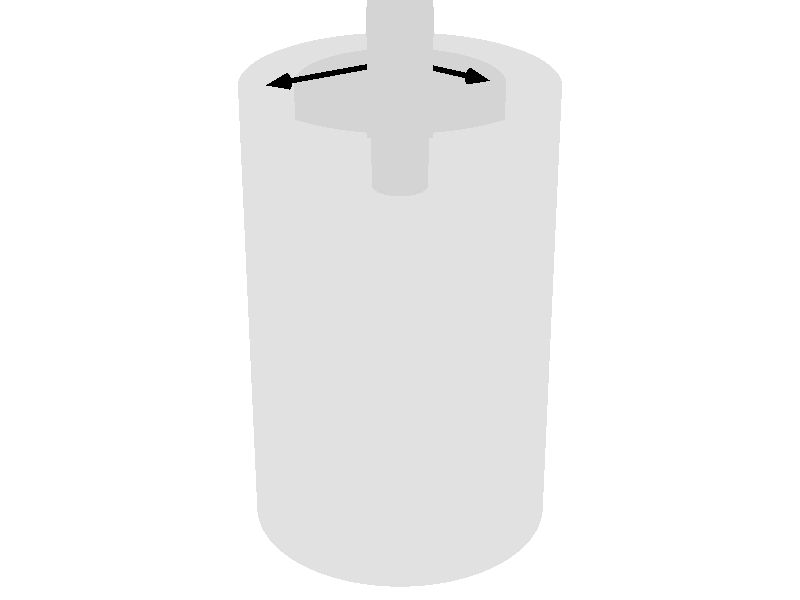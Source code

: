 #include "colors.inc"
#include "textures.inc"

#declare h = 927.0;   // height of tc
#declare hmid = 536.0; // height of mid cylinder
#declare gap = 5.0; // size of gap between cylinders
#declare ric = 200.0; // radius of ic
#declare roc = 279.4; // radius of oc
#declare roco = 305;  // radius of outside of oc
#declare cap = 20;    // thickness of caps
#declare tar = 10;   // thickness of arrows
#declare rar1 = 45;   // position between gap for arrow
#declare Random_1 = seed (5601);
#declare Random_2 = seed (5611);
#declare Random_3 = seed (5616);
#declare camh = -550;   // position between gap for arrow

global_settings { assumed_gamma 1.0 }

camera {
  location <0, 1500, -3000>
  look_at 0
  angle 27
  //up    <0,1,0>
  //right  <1.5,0,0>
}

background { color White } // to make the torus easy to see

light_source { <300, 0, -1000> White }

// middle cylinder
cylinder {
  <0, -hmid/2, 0>,     // Center of one end
  <0, hmid/2, 0>,     // Center of other end
  ric            // Radius
  //open           // Remove end caps
  texture {
          Chrome_Metal
  }
  finish {
    reflection 0.10
    ambient rgb <0.3,0.1,0.1>  //a pink ambient
  }
  //texture{ pigment{color Gray}
  //  finish{phong .5}}
}

// bot cylinder
cylinder {
  <0, -h/2, 0>,     // Center of one end
  <0, -hmid/2-gap, 0>,     // Center of other end
  ric            // Radius
  //open           // Remove end caps
  //texture{ pigment{color Gray}
  //  finish{phong .5}}
  texture {
          Chrome_Metal
  }
  finish {
    reflection 0.05
  }
}

// top cylinder
cylinder {
  <0, hmid/2+gap, 0>,     // Center of other end
  <0, h/2, 0>,     // Center of one end
  ric            // Radius
  open           // Remove end caps
  //texture{ pigment{color Gray}
  //  finish{phong .5}}
  texture {
          Chrome_Metal
  }
  finish {
    reflection 0.10
  }  
}

disc {
  <0, h/2, 0>,     // Center of one end
  <0, h/2+5, 0>,     // normal
  ric
  texture {
          Chrome_Metal
  }
  finish {
    diffuse .6
    reflection 0.0
  }   
}

// outer cylinder
difference {
    cylinder {
  		<0, -h/2, 0>,     // Center of one end
  		<0, h/2, 0>,     // Center of other end
  		roco
  		open
  	} 
    cylinder {
  		<0, -h/2, 0>,    // Center of one end
  		<0, h/2, 0>,     // Center of other end
  		roc 
  		open
  	}
    texture{ pigment{color Gray transmit .8 }
    //finish{phong .8}
    }
    //interior {ior 1}
}

// top outer cylinder cap
//cylinder {
  //<0, h/2, 0>,    // Center of one end
  //<0, h/2+cap, 0>,     // Center of other end
  //roco           // Radius
  ////texture{ pigment{color Gray}finish{phong .8}}
  //texture{ pigment{color Gray transmit .3}finish{reflection 0.0}}
//}

// bottom outer cylinder cap
cylinder {
  <0, -h/2, 0>,    // Center of one end
  <0, -h/2-cap, 0>,     // Center of other end
  roco           // Radius
  texture{ pigment{color Gray}finish{phong .9}}
  //texture {
  //  Chrome_Metal
  //}
}

// particle
//sphere {
//	<0, 0, ric + (roc-ric)/2>,
//	4
//  texture {pigment {color White} finish {phong .8}}
//}

disc {
  <0, h/2, 0>,
  <0, h/2+5, 0>,
  roco,
  roc
  texture{ pigment{color Gray transmit .5 }}
}

// shaft
cylinder {
  <0, h/2, 0>,
  <0, h/2+30, 0>,
  20
  pigment{ Gray }
  //texture {
  //        Chrome_Metal
  //}
  finish {
    ambient .2
    diffuse .6
    specular .75
    roughness .001
    reflection {
       .5
    }
  } 
}

// Blue arrow
//union {
  //difference {
    //torus {
      //ric+rar1,
      //tar
      //pigment { color Blue }
    //}
    //box {
      //<ric+rar1+tar, tar , 0>,
      //<-ric-rar1-tar, -tar, +ric+rar1+tar>
      //rotate <0, 35, 0>
    //}
    //box {
      //<ric+rar1+tar, tar , 0>,
      //<-ric-rar1-tar, -tar, +ric+rar1+tar>
      //rotate <0, -35, 0>
    //}
  //}
  //cone {
    //<-ric-rar1, 0, 0>,
    //25,
    //<-ric-rar1, 0 , 50>,
    //0
    //rotate <0, -35, 0>
    //pigment { color Blue }
  //}
  //rotate <0, -30, 0>
  //translate <0, 150, 0>
  //no_shadow
  //rotate <0, clock*360, 0>
//}

union {
  difference {
    torus {
      ric+rar1,
      tar
      //pigment { color Blue }
    }
    box {
      <ric+rar1+tar, tar , 0>,
      <-ric-rar1-tar, -tar, +ric+rar1+tar>
      rotate <0, 35, 0>
    }
    box {
      <ric+rar1+tar, tar , 0>,
      <-ric-rar1-tar, -tar, +ric+rar1+tar>
      rotate <0, -35, 0>
    }
  }
  cone {
    <-ric-rar1, 0, 0>,
    0,
    <-ric-rar1, 0 , 50>,
    25
    rotate <0, -155, 0>
    //pigment { color Blue }
  }
  rotate <0, -30, 0>
  translate <0, 150, 0>
  no_shadow
  rotate <0, 0.15*360, 0>
  texture {
    Chrome_Metal
    pigment{color Blue}
    finish {
      reflection 0.0
    }
  }
}

//// red arrow
//union {
//  difference {
//    torus {
//      roc+rar1,
//      tar
//      pigment { color Red }
//    }
//    box {
//      <roc+rar1+tar, tar , 0>,
//      <-roc-rar1-tar, -tar, +roc+rar1+tar>
//      rotate <0, 40, 0>
//    }
//    box {
//      <roc+rar1+tar, tar , 0>,
//      <-roc-rar1-tar, -tar, +roc+rar1+tar>
//      rotate <0, -40, 0>
//    }
//  }
//  cone {
//    <roc+rar1, 0, 0>,
//    25,
//    <roc+rar1, 0 , 50>,
//    0
//    rotate <0, 40, 0>
//    pigment { color Red }
//  }
//  rotate <0, 30, 0>
//  translate <0, -120, 0>
//  no_shadow
//  rotate <0, clock*-360, 0>
//}

// particles
//#for (Cntr, -100, 130, 30)
//  sphere {
//    <ric+rar1, Cntr, 0>,
//    20
//    pigment { color Yellow}
//    rotate <0, -20 + int( 200*rand( Random_1) ) , 0>
//  }
//#end
//#for (Cntr, -h/2+20, -140, 30)
//  sphere {
//    <ric+rar1, Cntr, 0>,
//    20
//    pigment { color Yellow}
//    rotate <0, -20 + int( 200*rand( Random_2) ) , 0>
//  }
//#end
//#for (Cntr, 170, h/2-40, 30)
//  sphere {
//    <ric+rar1, Cntr, 0>,
//    20
//    pigment { color Yellow}
//    rotate <0, -20 + int( 200*rand( Random_3) ) , 0>
//  }
//#end

// Radius identation
union {
  cylinder {
    <0, h/2+40, 0>,
    <ric-45, h/2+40, 0>,
    5
  }
  cone {
    <ric-45, h/2+40, 0>,
    15,
    <ric, h/2+40, 0>,
    0
  }
  pigment { color Black}
  rotate <0, 35, 0>
}

union {
  cylinder {
    <0, h/2+40, 0>,
    <roc-45, h/2+40, 0>,
    5
  }
  cone {
    <roc-45, h/2+40, 0>,
    15,
    <roc, h/2+40, 0>,
    0
  }
  pigment { color Black}
  rotate <0, 150, 0>
}

// water
difference {
    cylinder {
      <0, -h/2+0.01, 0>,     // Center of one end
      <0, 0, 0>,     // Center of other end
      roc-0.01
      open
    } 
    cylinder {
      <0, -h/2+0.01, 0>,    // Center of one end
      <0, 0, 0>,     // Center of other end
      ric+0.01 
      open
    }
    texture{ pigment{color Blue transmit .8 }
    }
}
//// oil
//difference {
//    cylinder {
//      <0, 0, 0>,     // Center of one end
//      <0, h/2-0.01, 0>,     // Center of other end
//      roc-0.01
//      open
//    } 
//    cylinder {
//      <0, 0, 0>,    // Center of one end
//      <0, h/2-0.01, 0>,     // Center of other end
//      ric+0.01 
//      open
//    }
//    texture{ pigment{color Yellow transmit .8 }
//    }
//}

// LDA laser
//union {
//  cylinder {
//    <roc+200, 0, 0>,
//    <roc+300, 0, 0>,
//    45
//    pigment { color Black}
//    finish {
//      phong 0.8
//    }
//    no_shadow
//  }
//  cylinder {
//    <roc+300, 0, 0>,
//    <roc+500, 0, 0>,
//    40
//    pigment { color Black}
//    finish {
//      phong 0.9
//    } 
//  }
//  rotate <0, 35, 0>
//}

// laser light
//union {
//  cylinder {
//    <roc+200, 18, 0>,
//    <ric+40, 0, 0>,
//    2
//    //pigment { color Green transmit .8}
//    pigment { color Green}
//    no_shadow
//  }
//  cylinder {
//    <roc+200, -18, 0>,
//    <ric+40, 0, 0>,
//    2
//    //pigment { color Green transmit .8}
//    pigment { color Green}
//    no_shadow
//  }
//  //cylinder {
//  //  <roc+200, 0, 18>,
//  //  <ric+40, 0, 0>,
//  //  2
//  //  //pigment { color Green transmit .8}
//  //  pigment { color Blue}
//  //}
//  //cylinder {
//  //  <roc+200, 0 -18>,
//  //  <ric+40, 0, 0>,
//  //  2
//  //  //pigment { color Green transmit .8}
//  //  pigment { color Blue}
//  //}
//  rotate <0, 35, 0>
//}

union {
  cylinder {
    <roc+200, camh, 0>,
    <roc+300, camh, 0>,
    45
  texture {
          Chrome_Metal
  }
  finish {
    reflection 0.05
    ambient Black
    //ambient rgb <0.3,0.1,0.1>  //a pink ambient
  }
    no_shadow
  }
  box {
    <roc+300, camh-50, -50>,
    <roc+500, camh+50, 50>
  texture {
          Chrome_Metal
  }
  finish {
    reflection 0.05
    ambient Black
    //ambient rgb <0.3,0.1,0.1>  //a pink ambient
  }
  }
  rotate <90, 0, 90>
}

